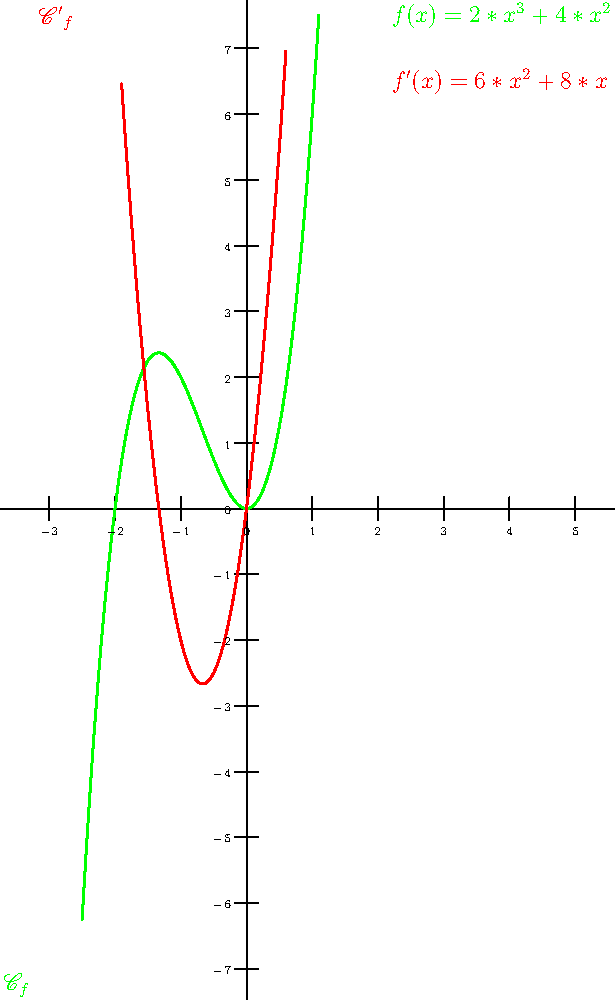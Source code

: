 //fonction avec derivée
settings.outformat="png";
import graph;usepackage("mathrsfs");
size(500);Label f; f.p=fontsize(6); 
xaxis(Ticks(f, 1.0)); yaxis(Ticks(f, 1.0)); 
real f(real x) { return 
2*x^3+4*x^2
;} 
//derivée
real g(real x) {return 
6*x^2 + 8*x;}
//limits
real minf,maxf,ming,maxg;
for(real i=0;i>-9;i=i-0.1){if(f(i)<8 && f(i)>-8) maxf=i;if(g(i)<8 && g(i)>-8) maxg=i;}
for(real j=0;j<9;j=j+0.1){if(f(j)<8 && f(j)>-8) minf=j;if(g(j)<8 && g(j)>-8) ming=j;}
label("$f'(x)=
6*x^2 + 8*x$",(minf+1,f(minf)-1),E,red);
label("$f(x)=
2*x^3+4*x^2
$",(minf+1,f(minf)),E,green);
// les courbes
draw(graph(f,minf,maxf),green+linewidth(1));label("$\mathscr{C}_f$",(maxf-1,f(maxf)-1),green);
draw(graph(g,ming,maxg),red+linewidth(1));label("$\mathscr{C'}_f$",(maxg-1,g(maxg)+1),red);
